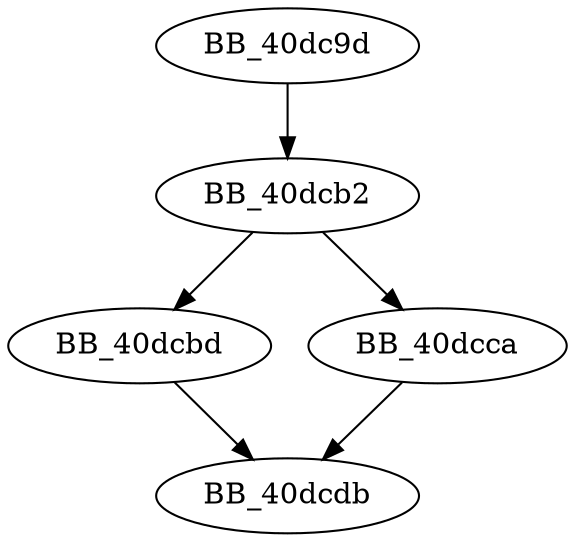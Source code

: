 DiGraph __getbuf{
BB_40dc9d->BB_40dcb2
BB_40dcb2->BB_40dcbd
BB_40dcb2->BB_40dcca
BB_40dcbd->BB_40dcdb
BB_40dcca->BB_40dcdb
}

